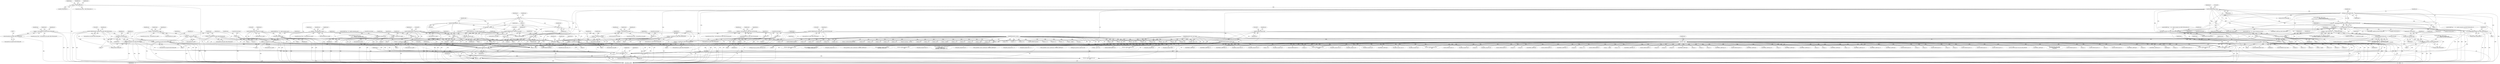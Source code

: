 digraph "0_tcpdump_13d52e9c0e7caf7e6325b0051bc90a49968be67f@pointer" {
"1001115" [label="(Call,tptr += tlen)"];
"1001110" [label="(Call,print_unknown_data(ndo, tptr, \"\n\t    \", tlen))"];
"1000815" [label="(Call,ipaddr_string(ndo, tptr+BGP_VPN_RD_LEN))"];
"1000812" [label="(Call,bgp_vpn_rd_print(ndo, tptr))"];
"1000798" [label="(Call,ND_TCHECK2(tptr[0], sizeof(struct in_addr)+BGP_VPN_RD_LEN))"];
"1001047" [label="(Call,ipaddr_string(ndo, tptr+BGP_VPN_RD_LEN+4))"];
"1001018" [label="(Call,isonsap_string(ndo, tptr+BGP_VPN_RD_LEN,tlen-BGP_VPN_RD_LEN))"];
"1001015" [label="(Call,bgp_vpn_rd_print(ndo, tptr))"];
"1001004" [label="(Call,ND_TCHECK2(tptr[0], tlen))"];
"1000989" [label="(Call,tlen < BGP_VPN_RD_LEN+1)"];
"1001023" [label="(Call,tlen-BGP_VPN_RD_LEN)"];
"1000977" [label="(Call,isonsap_string(ndo, tptr, tlen))"];
"1000967" [label="(Call,ND_TCHECK2(tptr[0], tlen))"];
"1000861" [label="(Call,ip6addr_string(ndo, tptr))"];
"1000850" [label="(Call,ND_TCHECK2(tptr[0], sizeof(struct in6_addr)))"];
"1001076" [label="(Call,ip6addr_string(ndo, tptr+BGP_VPN_RD_LEN+3))"];
"1000909" [label="(Call,ip6addr_string(ndo, tptr+BGP_VPN_RD_LEN))"];
"1000906" [label="(Call,bgp_vpn_rd_print(ndo, tptr))"];
"1000892" [label="(Call,ND_TCHECK2(tptr[0], sizeof(struct in6_addr)+BGP_VPN_RD_LEN))"];
"1000955" [label="(Call,ipaddr_string(ndo, tptr))"];
"1000944" [label="(Call,ND_TCHECK2(tptr[0], sizeof(struct in_addr)))"];
"1000767" [label="(Call,ipaddr_string(ndo, tptr))"];
"1000756" [label="(Call,ND_TCHECK2(tptr[0], sizeof(struct in_addr)))"];
"1000126" [label="(MethodParameterIn,netdissect_options *ndo)"];
"1000826" [label="(Call,tptr += (sizeof(struct in_addr)+BGP_VPN_RD_LEN))"];
"1000704" [label="(Call,tptr++)"];
"1000689" [label="(Call,tptr +=3)"];
"1000692" [label="(Call,ND_TCHECK(tptr[0]))"];
"1001083" [label="(Call,tptr += tlen)"];
"1001057" [label="(Call,tlen == BGP_VPN_RD_LEN + 3 + sizeof(struct in6_addr))"];
"1001028" [label="(Call,tlen == BGP_VPN_RD_LEN + 4 + sizeof(struct in_addr))"];
"1001091" [label="(Call,ND_TCHECK2(tptr[0], tlen))"];
"1000142" [label="(Call,tptr = pptr)"];
"1000128" [label="(MethodParameterIn,const u_char *pptr)"];
"1000962" [label="(Call,tptr += (sizeof(struct in_addr)))"];
"1000774" [label="(Call,tptr += sizeof(struct in_addr))"];
"1000868" [label="(Call,tptr += sizeof(struct in6_addr))"];
"1000981" [label="(Call,tptr += tlen)"];
"1000920" [label="(Call,tptr += (sizeof(struct in6_addr)+BGP_VPN_RD_LEN))"];
"1000718" [label="(Call,tlen > 0)"];
"1000864" [label="(Call,tlen -= sizeof(struct in6_addr))"];
"1000834" [label="(Call,tlen < (int)sizeof(struct in6_addr))"];
"1001086" [label="(Call,tlen = 0)"];
"1000939" [label="(Call,tlen = 0)"];
"1000845" [label="(Call,tlen = 0)"];
"1000793" [label="(Call,tlen = 0)"];
"1000701" [label="(Call,tlen = nhlen)"];
"1000696" [label="(Call,nhlen = tptr[0])"];
"1000751" [label="(Call,tlen = 0)"];
"1000887" [label="(Call,tlen = 0)"];
"1000984" [label="(Call,tlen = 0)"];
"1000820" [label="(Call,tlen -= (sizeof(struct in_addr)+BGP_VPN_RD_LEN))"];
"1000780" [label="(Call,tlen < (int)(sizeof(struct in_addr)+BGP_VPN_RD_LEN))"];
"1000782" [label="(Call,(int)(sizeof(struct in_addr)+BGP_VPN_RD_LEN))"];
"1000914" [label="(Call,tlen -= (sizeof(struct in6_addr)+BGP_VPN_RD_LEN))"];
"1000874" [label="(Call,tlen < (int)(sizeof(struct in6_addr)+BGP_VPN_RD_LEN))"];
"1000876" [label="(Call,(int)(sizeof(struct in6_addr)+BGP_VPN_RD_LEN))"];
"1000958" [label="(Call,tlen -= (sizeof(struct in_addr)))"];
"1000928" [label="(Call,tlen < (int)sizeof(struct in_addr))"];
"1000770" [label="(Call,tlen -= sizeof(struct in_addr))"];
"1000740" [label="(Call,tlen < (int)sizeof(struct in_addr))"];
"1000999" [label="(Call,tlen = 0)"];
"1000145" [label="(Call,tlen=len)"];
"1000129" [label="(MethodParameterIn,u_int len)"];
"1000702" [label="(Identifier,tlen)"];
"1001011" [label="(Identifier,ndo)"];
"1001641" [label="(Call,tptr = pptr + len)"];
"1002706" [label="(Call,len < 2)"];
"1002737" [label="(Call,len < alenlen)"];
"1000989" [label="(Call,tlen < BGP_VPN_RD_LEN+1)"];
"1000385" [label="(Call,ND_TCHECK2(tptr[0], len))"];
"1000876" [label="(Call,(int)(sizeof(struct in6_addr)+BGP_VPN_RD_LEN))"];
"1001057" [label="(Call,tlen == BGP_VPN_RD_LEN + 3 + sizeof(struct in6_addr))"];
"1001005" [label="(Call,tptr[0])"];
"1000762" [label="(Call,ND_PRINT((ndo, \"%s\",ipaddr_string(ndo, tptr))))"];
"1001633" [label="(Call,print_unknown_data(ndo, tptr, \"\n\t    \", tlen))"];
"1001059" [label="(Call,BGP_VPN_RD_LEN + 3 + sizeof(struct in6_addr))"];
"1002449" [label="(Call,EXTRACT_24BITS(tptr+2))"];
"1001083" [label="(Call,tptr += tlen)"];
"1000862" [label="(Identifier,ndo)"];
"1000751" [label="(Call,tlen = 0)"];
"1000906" [label="(Call,bgp_vpn_rd_print(ndo, tptr))"];
"1000486" [label="(Call,ND_TCHECK2(tptr[0], 4))"];
"1000208" [label="(Call,pptr + len)"];
"1001037" [label="(Call,EXTRACT_32BITS(tptr+BGP_VPN_RD_LEN))"];
"1000971" [label="(Identifier,tlen)"];
"1000190" [label="(Call,!len)"];
"1001665" [label="(Call,EXTRACT_16BITS(tptr))"];
"1002242" [label="(Call,EXTRACT_16BITS(tptr+6))"];
"1000456" [label="(Call,as_printf(ndo, astostr, sizeof(astostr), EXTRACT_32BITS(tptr)))"];
"1000911" [label="(Call,tptr+BGP_VPN_RD_LEN)"];
"1002450" [label="(Call,tptr+2)"];
"1002599" [label="(Call,EXTRACT_16BITS(tptr+1))"];
"1002261" [label="(Call,tptr+2)"];
"1002164" [label="(Call,tlen>0)"];
"1000817" [label="(Call,tptr+BGP_VPN_RD_LEN)"];
"1002887" [label="(Call,len -= 12)"];
"1000698" [label="(Call,tptr[0])"];
"1001051" [label="(Call,BGP_VPN_RD_LEN+4)"];
"1001025" [label="(Identifier,BGP_VPN_RD_LEN)"];
"1000704" [label="(Call,tptr++)"];
"1000784" [label="(Call,sizeof(struct in_addr)+BGP_VPN_RD_LEN)"];
"1000690" [label="(Identifier,tptr)"];
"1000693" [label="(Call,tptr[0])"];
"1001113" [label="(Literal,\"\n\t    \")"];
"1000905" [label="(Block,)"];
"1000725" [label="(Identifier,nnh)"];
"1000878" [label="(Call,sizeof(struct in6_addr)+BGP_VPN_RD_LEN)"];
"1000820" [label="(Call,tlen -= (sizeof(struct in_addr)+BGP_VPN_RD_LEN))"];
"1000781" [label="(Identifier,tlen)"];
"1000900" [label="(Call,ND_PRINT((ndo, \"RD: %s, %s\",\n                                       bgp_vpn_rd_print(ndo, tptr),\n                                       ip6addr_string(ndo, tptr+BGP_VPN_RD_LEN))))"];
"1002818" [label="(Call,bgp_attr_print(ndo, atype, tptr, alen))"];
"1000956" [label="(Identifier,ndo)"];
"1002600" [label="(Call,tptr+1)"];
"1002255" [label="(Call,as_printf(ndo, astostr, sizeof(astostr),\n\t\t\t    EXTRACT_32BITS(tptr+2)))"];
"1000888" [label="(Identifier,tlen)"];
"1001016" [label="(Identifier,ndo)"];
"1000914" [label="(Call,tlen -= (sizeof(struct in6_addr)+BGP_VPN_RD_LEN))"];
"1000130" [label="(Block,)"];
"1000493" [label="(Call,EXTRACT_32BITS(tptr))"];
"1002937" [label="(MethodReturn,RET)"];
"1001119" [label="(Identifier,tlen)"];
"1000752" [label="(Identifier,tlen)"];
"1000833" [label="(ControlStructure,if (tlen < (int)sizeof(struct in6_addr)))"];
"1000957" [label="(Identifier,tptr)"];
"1000312" [label="(Call,len != 4)"];
"1000966" [label="(ControlStructure,break;)"];
"1002264" [label="(Call,EXTRACT_16BITS(tptr+6))"];
"1000391" [label="(Call,len == 6)"];
"1001048" [label="(Identifier,ndo)"];
"1000797" [label="(Block,)"];
"1000851" [label="(Call,tptr[0])"];
"1000834" [label="(Call,tlen < (int)sizeof(struct in6_addr))"];
"1001071" [label="(Call,ND_PRINT((ndo, \" = %s\", ip6addr_string(ndo, tptr+BGP_VPN_RD_LEN+3))))"];
"1000799" [label="(Call,tptr[0])"];
"1000863" [label="(Identifier,tptr)"];
"1002908" [label="(Call,print_unknown_data(ndo, pptr, \"\n\t    \", len))"];
"1001089" [label="(ControlStructure,break;)"];
"1002212" [label="(Call,EXTRACT_16BITS(tptr+2))"];
"1000426" [label="(Call,EXTRACT_32BITS(tptr))"];
"1000463" [label="(Call,ipaddr_string(ndo, tptr + 4))"];
"1000717" [label="(ControlStructure,while (tlen > 0))"];
"1000753" [label="(Literal,0)"];
"1002543" [label="(Call,ND_TCHECK2(tptr[0], 8))"];
"1002318" [label="(Call,tptr+2)"];
"1000401" [label="(Call,as_printf(ndo, astostr, sizeof(astostr), EXTRACT_16BITS(tptr)))"];
"1000963" [label="(Identifier,tptr)"];
"1000892" [label="(Call,ND_TCHECK2(tptr[0], sizeof(struct in6_addr)+BGP_VPN_RD_LEN))"];
"1000952" [label="(Identifier,ndo)"];
"1000850" [label="(Call,ND_TCHECK2(tptr[0], sizeof(struct in6_addr)))"];
"1000840" [label="(Block,)"];
"1000990" [label="(Identifier,tlen)"];
"1000145" [label="(Call,tlen=len)"];
"1000875" [label="(Identifier,tlen)"];
"1000758" [label="(Identifier,tptr)"];
"1001084" [label="(Identifier,tptr)"];
"1001114" [label="(Identifier,tlen)"];
"1002265" [label="(Call,tptr+6)"];
"1001092" [label="(Call,tptr[0])"];
"1000331" [label="(Call,ipaddr_string(ndo, tptr))"];
"1002221" [label="(Call,ipaddr_string(ndo, tptr+4))"];
"1000811" [label="(Block,)"];
"1000782" [label="(Call,(int)(sizeof(struct in_addr)+BGP_VPN_RD_LEN))"];
"1000740" [label="(Call,tlen < (int)sizeof(struct in_addr))"];
"1000557" [label="(Call,ND_TCHECK2(tptr[0], 4))"];
"1002376" [label="(Call,tptr+4)"];
"1000788" [label="(Block,)"];
"1000939" [label="(Call,tlen = 0)"];
"1000800" [label="(Identifier,tptr)"];
"1000768" [label="(Identifier,ndo)"];
"1000928" [label="(Call,tlen < (int)sizeof(struct in_addr))"];
"1001047" [label="(Call,ipaddr_string(ndo, tptr+BGP_VPN_RD_LEN+4))"];
"1000362" [label="(Call,len != 0)"];
"1000598" [label="(Call,ipaddr_string(ndo, tptr))"];
"1000977" [label="(Call,isonsap_string(ndo, tptr, tlen))"];
"1000994" [label="(Block,)"];
"1000941" [label="(Literal,0)"];
"1002892" [label="(Call,ND_TCHECK2(*pptr,len))"];
"1000770" [label="(Call,tlen -= sizeof(struct in_addr))"];
"1002139" [label="(Call,pptr + len)"];
"1001020" [label="(Call,tptr+BGP_VPN_RD_LEN)"];
"1002653" [label="(Call,print_unknown_data(ndo, tptr,\"\n\t      \", length))"];
"1000909" [label="(Call,ip6addr_string(ndo, tptr+BGP_VPN_RD_LEN))"];
"1000828" [label="(Call,sizeof(struct in_addr)+BGP_VPN_RD_LEN)"];
"1000147" [label="(Identifier,len)"];
"1000926" [label="(ControlStructure,break;)"];
"1002223" [label="(Call,tptr+4)"];
"1002666" [label="(Call,ND_TCHECK2(tptr[0], 4))"];
"1001087" [label="(Identifier,tlen)"];
"1000720" [label="(Literal,0)"];
"1000587" [label="(Call,ND_TCHECK2(tptr[0], 4))"];
"1000321" [label="(Call,ND_TCHECK2(tptr[0], 4))"];
"1002107" [label="(Call,ND_TCHECK2(*(tptr-3),tlen))"];
"1000908" [label="(Identifier,tptr)"];
"1000583" [label="(Call,tlen>0)"];
"1002691" [label="(Call,len -=4)"];
"1000757" [label="(Call,tptr[0])"];
"1001077" [label="(Identifier,ndo)"];
"1001658" [label="(Call,ND_TCHECK2(tptr[0], BGP_MP_NLRI_MINSIZE))"];
"1000915" [label="(Identifier,tlen)"];
"1002927" [label="(Call,print_unknown_data(ndo, pptr, \"\n\t    \", len))"];
"1000738" [label="(Block,)"];
"1000794" [label="(Identifier,tlen)"];
"1001015" [label="(Call,bgp_vpn_rd_print(ndo, tptr))"];
"1002672" [label="(Call,len < 4)"];
"1001030" [label="(Call,BGP_VPN_RD_LEN + 4 + sizeof(struct in_addr))"];
"1001014" [label="(Block,)"];
"1000622" [label="(Call,EXTRACT_16BITS(tptr))"];
"1000539" [label="(Call,tlen -=4)"];
"1000421" [label="(Call,as_printf(ndo, astostr, sizeof(astostr),\n\t\t\tEXTRACT_32BITS(tptr)))"];
"1000170" [label="(Call,tok2str(bgp_origin_values,\n\t\t\t\t\t\t\"Unknown Origin Typecode\",\n\t\t\t\t\t\ttptr[0]))"];
"1001111" [label="(Identifier,ndo)"];
"1002316" [label="(Call,ipaddr_string(ndo, tptr+2))"];
"1000776" [label="(Call,sizeof(struct in_addr))"];
"1000696" [label="(Call,nhlen = tptr[0])"];
"1002465" [label="(Call,ND_TCHECK2(tptr[0], 8))"];
"1001045" [label="(Block,)"];
"1000180" [label="(Call,len % 2)"];
"1000815" [label="(Call,ipaddr_string(ndo, tptr+BGP_VPN_RD_LEN))"];
"1000705" [label="(Identifier,tptr)"];
"1000143" [label="(Identifier,tptr)"];
"1002239" [label="(Call,tptr+2)"];
"1001042" [label="(Call,ND_PRINT((ndo, \" = %s\", ipaddr_string(ndo, tptr+BGP_VPN_RD_LEN+4))))"];
"1002507" [label="(Call,ND_TCHECK2(tptr[0], 4))"];
"1002237" [label="(Call,ipaddr_string(ndo, tptr+2))"];
"1000968" [label="(Call,tptr[0])"];
"1000846" [label="(Identifier,tlen)"];
"1002428" [label="(Call,tlen = len)"];
"1000986" [label="(Literal,0)"];
"1000882" [label="(Block,)"];
"1000921" [label="(Identifier,tptr)"];
"1002109" [label="(Call,tptr-3)"];
"1000615" [label="(Call,ND_TCHECK2(tptr[0], 3))"];
"1000940" [label="(Identifier,tlen)"];
"1000945" [label="(Call,tptr[0])"];
"1000406" [label="(Call,EXTRACT_16BITS(tptr))"];
"1001066" [label="(Call,EXTRACT_24BITS(tptr+BGP_VPN_RD_LEN))"];
"1000832" [label="(ControlStructure,break;)"];
"1002349" [label="(Call,tptr+6)"];
"1002386" [label="(Call,EXTRACT_16BITS(tptr+2))"];
"1000845" [label="(Call,tlen = 0)"];
"1000955" [label="(Call,ipaddr_string(ndo, tptr))"];
"1000907" [label="(Identifier,ndo)"];
"1000978" [label="(Identifier,ndo)"];
"1000798" [label="(Call,ND_TCHECK2(tptr[0], sizeof(struct in_addr)+BGP_VPN_RD_LEN))"];
"1000756" [label="(Call,ND_TCHECK2(tptr[0], sizeof(struct in_addr)))"];
"1000916" [label="(Call,sizeof(struct in6_addr)+BGP_VPN_RD_LEN)"];
"1000802" [label="(Call,sizeof(struct in_addr)+BGP_VPN_RD_LEN)"];
"1000979" [label="(Identifier,tptr)"];
"1001024" [label="(Identifier,tlen)"];
"1000144" [label="(Identifier,pptr)"];
"1000795" [label="(Literal,0)"];
"1000821" [label="(Identifier,tlen)"];
"1000808" [label="(Identifier,ndo)"];
"1000929" [label="(Identifier,tlen)"];
"1002275" [label="(Call,tptr+2)"];
"1000869" [label="(Identifier,tptr)"];
"1000749" [label="(Identifier,ndo)"];
"1002517" [label="(Call,ipaddr_string(ndo, tptr))"];
"1001185" [label="(Call,tptr < pptr + len)"];
"1001008" [label="(Identifier,tlen)"];
"1001615" [label="(Call,ND_TCHECK2(*tptr,tlen))"];
"1000843" [label="(Identifier,ndo)"];
"1000775" [label="(Identifier,tptr)"];
"1000870" [label="(Call,sizeof(struct in6_addr))"];
"1001074" [label="(Block,)"];
"1001698" [label="(Call,len == BGP_MP_NLRI_MINSIZE)"];
"1000984" [label="(Call,tlen = 0)"];
"1002554" [label="(Call,ipaddr_string(ndo, tptr))"];
"1000889" [label="(Literal,0)"];
"1000774" [label="(Call,tptr += sizeof(struct in_addr))"];
"1001049" [label="(Call,tptr+BGP_VPN_RD_LEN+4)"];
"1000471" [label="(Call,len % 4)"];
"1000694" [label="(Identifier,tptr)"];
"1000981" [label="(Call,tptr += tlen)"];
"1002169" [label="(Call,ND_TCHECK2(tptr[0], 2))"];
"1002127" [label="(Call,print_unknown_data(ndo, tptr-3, \"\n\t    \", tlen))"];
"1002866" [label="(Call,EXTRACT_32BITS(tptr))"];
"1002274" [label="(Call,EXTRACT_32BITS(tptr+2))"];
"1000868" [label="(Call,tptr += sizeof(struct in6_addr))"];
"1000567" [label="(Call,ipaddr_string(ndo, tptr))"];
"1002375" [label="(Call,EXTRACT_16BITS(tptr+4))"];
"1001088" [label="(Literal,0)"];
"1000893" [label="(Call,tptr[0])"];
"1000872" [label="(ControlStructure,break;)"];
"1000697" [label="(Identifier,nhlen)"];
"1000934" [label="(Block,)"];
"1002405" [label="(Call,tptr +=8)"];
"1000481" [label="(Call,tlen>0)"];
"1000793" [label="(Call,tlen = 0)"];
"1002413" [label="(Call,ND_TCHECK2(tptr[0], 5))"];
"1000948" [label="(Call,sizeof(struct in_addr))"];
"1002476" [label="(Call,ipaddr_string(ndo, tptr))"];
"1000126" [label="(MethodParameterIn,netdissect_options *ndo)"];
"1000780" [label="(Call,tlen < (int)(sizeof(struct in_addr)+BGP_VPN_RD_LEN))"];
"1002387" [label="(Call,tptr+2)"];
"1001115" [label="(Call,tptr += tlen)"];
"1000769" [label="(Identifier,tptr)"];
"1000866" [label="(Call,sizeof(struct in6_addr))"];
"1002879" [label="(Call,len > 12)"];
"1002661" [label="(Call,tlen -= length)"];
"1000718" [label="(Call,tlen > 0)"];
"1000849" [label="(Block,)"];
"1002686" [label="(Call,EXTRACT_32BITS(tptr))"];
"1001091" [label="(Call,ND_TCHECK2(tptr[0], tlen))"];
"1002497" [label="(Call,ipaddr_string(ndo, tptr))"];
"1002588" [label="(Call,ND_TCHECK2(tptr[0], 3))"];
"1000742" [label="(Call,(int)sizeof(struct in_addr))"];
"1000987" [label="(ControlStructure,break;)"];
"1000338" [label="(Call,len != 4)"];
"1001116" [label="(Identifier,tptr)"];
"1002500" [label="(Call,ipaddr_string(ndo, tptr+4))"];
"1002723" [label="(Call,len -= 2)"];
"1000902" [label="(Identifier,ndo)"];
"1000764" [label="(Identifier,ndo)"];
"1000962" [label="(Call,tptr += (sizeof(struct in_addr)))"];
"1000767" [label="(Call,ipaddr_string(ndo, tptr))"];
"1000814" [label="(Identifier,tptr)"];
"1001068" [label="(Identifier,tptr)"];
"1001711" [label="(Call,pptr + len)"];
"1000967" [label="(Call,ND_TCHECK2(tptr[0], tlen))"];
"1000779" [label="(ControlStructure,if (tlen < (int)(sizeof(struct in_addr)+BGP_VPN_RD_LEN)))"];
"1000436" [label="(Call,len != 8)"];
"1000701" [label="(Call,tlen = nhlen)"];
"1000149" [label="(Identifier,atype)"];
"1001132" [label="(Call,ND_TCHECK(tptr[0]))"];
"1000719" [label="(Identifier,tlen)"];
"1000772" [label="(Call,sizeof(struct in_addr))"];
"1000854" [label="(Call,sizeof(struct in6_addr))"];
"1002218" [label="(Call,tptr+4)"];
"1000826" [label="(Call,tptr += (sizeof(struct in_addr)+BGP_VPN_RD_LEN))"];
"1002523" [label="(Call,ND_TCHECK2(tptr[0], 8))"];
"1000258" [label="(Call,as_printf(ndo, astostr, sizeof(astostr),\n\t\t\t\tas_size == 2 ?\n\t\t\t\tEXTRACT_16BITS(&tptr[2 + i]) :\n\t\t\t\tEXTRACT_32BITS(&tptr[2 + i])))"];
"1002367" [label="(Call,tptr+2)"];
"1000946" [label="(Identifier,tptr)"];
"1001129" [label="(Call,tptr += tlen)"];
"1002915" [label="(Call,ndo->ndo_vflag > 1 && len)"];
"1001023" [label="(Call,tlen-BGP_VPN_RD_LEN)"];
"1000146" [label="(Identifier,tlen)"];
"1000887" [label="(Call,tlen = 0)"];
"1000755" [label="(Block,)"];
"1002304" [label="(Call,tptr+2)"];
"1000885" [label="(Identifier,ndo)"];
"1001039" [label="(Identifier,tptr)"];
"1000142" [label="(Call,tptr = pptr)"];
"1002176" [label="(Call,EXTRACT_16BITS(tptr))"];
"1000836" [label="(Call,(int)sizeof(struct in6_addr))"];
"1000982" [label="(Identifier,tptr)"];
"1001019" [label="(Identifier,ndo)"];
"1000858" [label="(Identifier,ndo)"];
"1000964" [label="(Call,sizeof(struct in_addr))"];
"1000922" [label="(Call,sizeof(struct in6_addr)+BGP_VPN_RD_LEN)"];
"1000746" [label="(Block,)"];
"1002402" [label="(Call,tlen -=8)"];
"1002486" [label="(Call,ND_TCHECK2(tptr[0], 8))"];
"1002479" [label="(Call,ipaddr_string(ndo, tptr+4))"];
"1000128" [label="(MethodParameterIn,const u_char *pptr)"];
"1000953" [label="(Block,)"];
"1000958" [label="(Call,tlen -= (sizeof(struct in_addr)))"];
"1002154" [label="(Call,len % 8)"];
"1000692" [label="(Call,ND_TCHECK(tptr[0]))"];
"1000548" [label="(Call,len != 4)"];
"1000778" [label="(ControlStructure,break;)"];
"1000533" [label="(Call,tlen>4)"];
"1002260" [label="(Call,EXTRACT_32BITS(tptr+2))"];
"1001003" [label="(Block,)"];
"1001112" [label="(Identifier,tptr)"];
"1000812" [label="(Call,bgp_vpn_rd_print(ndo, tptr))"];
"1001709" [label="(Call,tptr < pptr + len)"];
"1000691" [label="(Literal,3)"];
"1001006" [label="(Identifier,tptr)"];
"1000827" [label="(Identifier,tptr)"];
"1000859" [label="(Block,)"];
"1000663" [label="(Call,ND_TCHECK2(tptr[0], tlen))"];
"1002534" [label="(Call,ipaddr_string(ndo, tptr))"];
"1000760" [label="(Call,sizeof(struct in_addr))"];
"1000813" [label="(Identifier,ndo)"];
"1001028" [label="(Call,tlen == BGP_VPN_RD_LEN + 4 + sizeof(struct in_addr))"];
"1002580" [label="(Call,tlen = len)"];
"1000689" [label="(Call,tptr +=3)"];
"1000896" [label="(Call,sizeof(struct in6_addr)+BGP_VPN_RD_LEN)"];
"1000847" [label="(Literal,0)"];
"1000765" [label="(Block,)"];
"1000682" [label="(Call,print_unknown_data(ndo, tptr, \"\n\t    \", tlen))"];
"1002749" [label="(Call,len -= alenlen)"];
"1000894" [label="(Identifier,tptr)"];
"1002326" [label="(Call,tptr+6)"];
"1000943" [label="(Block,)"];
"1000707" [label="(Identifier,tlen)"];
"1002603" [label="(Call,tptr += 3)"];
"1000991" [label="(Call,BGP_VPN_RD_LEN+1)"];
"1000910" [label="(Identifier,ndo)"];
"1001098" [label="(Identifier,ndo)"];
"1000937" [label="(Identifier,ndo)"];
"1000920" [label="(Call,tptr += (sizeof(struct in6_addr)+BGP_VPN_RD_LEN))"];
"1002137" [label="(Call,tptr = pptr + len)"];
"1002681" [label="(Call,as_printf(ndo, astostr, sizeof(astostr), EXTRACT_32BITS(tptr)))"];
"1000150" [label="(Block,)"];
"1001080" [label="(Call,BGP_VPN_RD_LEN+3)"];
"1001125" [label="(Identifier,ndo)"];
"1000129" [label="(MethodParameterIn,u_int len)"];
"1000573" [label="(Call,len % 4)"];
"1000445" [label="(Call,ND_TCHECK2(tptr[0], 8))"];
"1002658" [label="(Call,tptr += length)"];
"1000891" [label="(Block,)"];
"1000930" [label="(Call,(int)sizeof(struct in_addr))"];
"1000874" [label="(Call,tlen < (int)(sizeof(struct in6_addr)+BGP_VPN_RD_LEN))"];
"1000999" [label="(Call,tlen = 0)"];
"1000542" [label="(Call,tptr +=4)"];
"1001000" [label="(Identifier,tlen)"];
"1002852" [label="(Call,len > 0)"];
"1000980" [label="(Identifier,tlen)"];
"1000461" [label="(Call,EXTRACT_32BITS(tptr))"];
"1002454" [label="(Call,tptr +=5)"];
"1000983" [label="(Identifier,tlen)"];
"1001110" [label="(Call,print_unknown_data(ndo, tptr, \"\n\t    \", tlen))"];
"1000791" [label="(Identifier,ndo)"];
"1000852" [label="(Identifier,tptr)"];
"1002828" [label="(Call,len -= alen)"];
"1000927" [label="(ControlStructure,if (tlen < (int)sizeof(struct in_addr)))"];
"1000944" [label="(Call,ND_TCHECK2(tptr[0], sizeof(struct in_addr)))"];
"1000816" [label="(Identifier,ndo)"];
"1000376" [label="(Call,len != 8)"];
"1001001" [label="(Literal,0)"];
"1001027" [label="(Call,tlen == BGP_VPN_RD_LEN + 4 + sizeof(struct in_addr)\n                                    && EXTRACT_32BITS(tptr+BGP_VPN_RD_LEN) ==  0x47000601)"];
"1000959" [label="(Identifier,tlen)"];
"1000861" [label="(Call,ip6addr_string(ndo, tptr))"];
"1000822" [label="(Call,sizeof(struct in_addr)+BGP_VPN_RD_LEN)"];
"1001078" [label="(Call,tptr+BGP_VPN_RD_LEN+3)"];
"1000771" [label="(Identifier,tlen)"];
"1001117" [label="(Identifier,tlen)"];
"1000373" [label="(Call,len != 6)"];
"1000972" [label="(Call,ND_PRINT((ndo, \"%s\", isonsap_string(ndo, tptr, tlen))))"];
"1000153" [label="(Call,len != 1)"];
"1001067" [label="(Call,tptr+BGP_VPN_RD_LEN)"];
"1002570" [label="(Call,print_unknown_data(ndo, tptr, \"\n\t      \", tlen))"];
"1000428" [label="(Call,ipaddr_string(ndo, tptr + 4))"];
"1002302" [label="(Call,ipaddr_string(ndo, tptr+2))"];
"1002217" [label="(Call,EXTRACT_32BITS(tptr+4))"];
"1000865" [label="(Identifier,tlen)"];
"1001643" [label="(Call,pptr + len)"];
"1000347" [label="(Call,ND_TCHECK2(tptr[0], 4))"];
"1001038" [label="(Call,tptr+BGP_VPN_RD_LEN)"];
"1001056" [label="(Call,tlen == BGP_VPN_RD_LEN + 3 + sizeof(struct in6_addr)\n                                         && EXTRACT_24BITS(tptr+BGP_VPN_RD_LEN) ==  0x350000)"];
"1000703" [label="(Identifier,nhlen)"];
"1000741" [label="(Identifier,tlen)"];
"1000960" [label="(Call,sizeof(struct in_addr))"];
"1001009" [label="(Call,ND_PRINT((ndo, \"RD: %s, %s\",\n                                        bgp_vpn_rd_print(ndo, tptr),\n                                        isonsap_string(ndo, tptr+BGP_VPN_RD_LEN,tlen-BGP_VPN_RD_LEN))))"];
"1000408" [label="(Call,ipaddr_string(ndo, tptr + 2))"];
"1001017" [label="(Identifier,tptr)"];
"1001187" [label="(Call,pptr + len)"];
"1002343" [label="(Call,tptr+6)"];
"1001029" [label="(Identifier,tlen)"];
"1000739" [label="(ControlStructure,if (tlen < (int)sizeof(struct in_addr)))"];
"1001086" [label="(Call,tlen = 0)"];
"1000985" [label="(Identifier,tlen)"];
"1002372" [label="(Call,tptr+3)"];
"1000806" [label="(Call,ND_PRINT((ndo, \"RD: %s, %s\",\n                                       bgp_vpn_rd_print(ndo, tptr),\n                                       ipaddr_string(ndo, tptr+BGP_VPN_RD_LEN))))"];
"1001104" [label="(ControlStructure,if (ndo->ndo_vflag <= 1))"];
"1001095" [label="(Identifier,tlen)"];
"1002243" [label="(Call,tptr+6)"];
"1000873" [label="(ControlStructure,if (tlen < (int)(sizeof(struct in6_addr)+BGP_VPN_RD_LEN)))"];
"1002835" [label="(Call,len == 0)"];
"1000206" [label="(Call,tptr < pptr + len)"];
"1001058" [label="(Identifier,tlen)"];
"1000950" [label="(Call,ND_PRINT((ndo, \"%s\", ipaddr_string(ndo, tptr))))"];
"1002923" [label="(Call,ND_TCHECK2(*pptr,len))"];
"1001004" [label="(Call,ND_TCHECK2(tptr[0], tlen))"];
"1001085" [label="(Identifier,tlen)"];
"1000975" [label="(Block,)"];
"1002838" [label="(Call,len % 12)"];
"1000988" [label="(ControlStructure,if (tlen < BGP_VPN_RD_LEN+1))"];
"1000357" [label="(Call,EXTRACT_32BITS(tptr))"];
"1000200" [label="(Call,bgp_attr_get_as_size(ndo, atype, pptr, len))"];
"1002333" [label="(Call,tptr+7)"];
"1002396" [label="(Call,print_unknown_data(ndo, tptr, \"\n\t      \", 8))"];
"1002421" [label="(Call,tptr+1)"];
"1001076" [label="(Call,ip6addr_string(ndo, tptr+BGP_VPN_RD_LEN+3))"];
"1000974" [label="(Identifier,ndo)"];
"1000856" [label="(Call,ND_PRINT((ndo, \"%s\", ip6addr_string(ndo, tptr))))"];
"1001018" [label="(Call,isonsap_string(ndo, tptr+BGP_VPN_RD_LEN,tlen-BGP_VPN_RD_LEN))"];
"1000997" [label="(Identifier,ndo)"];
"1000864" [label="(Call,tlen -= sizeof(struct in6_addr))"];
"1000835" [label="(Identifier,tlen)"];
"1002213" [label="(Call,tptr+2)"];
"1001115" -> "1000738"  [label="AST: "];
"1001115" -> "1001117"  [label="CFG: "];
"1001116" -> "1001115"  [label="AST: "];
"1001117" -> "1001115"  [label="AST: "];
"1001119" -> "1001115"  [label="CFG: "];
"1001115" -> "1002937"  [label="DDG: "];
"1001110" -> "1001115"  [label="DDG: "];
"1001110" -> "1001115"  [label="DDG: "];
"1001091" -> "1001115"  [label="DDG: "];
"1001091" -> "1001115"  [label="DDG: "];
"1000826" -> "1001115"  [label="DDG: "];
"1000704" -> "1001115"  [label="DDG: "];
"1001083" -> "1001115"  [label="DDG: "];
"1000142" -> "1001115"  [label="DDG: "];
"1000962" -> "1001115"  [label="DDG: "];
"1000774" -> "1001115"  [label="DDG: "];
"1000981" -> "1001115"  [label="DDG: "];
"1000920" -> "1001115"  [label="DDG: "];
"1000868" -> "1001115"  [label="DDG: "];
"1001110" -> "1001104"  [label="AST: "];
"1001110" -> "1001114"  [label="CFG: "];
"1001111" -> "1001110"  [label="AST: "];
"1001112" -> "1001110"  [label="AST: "];
"1001113" -> "1001110"  [label="AST: "];
"1001114" -> "1001110"  [label="AST: "];
"1001116" -> "1001110"  [label="CFG: "];
"1001110" -> "1002937"  [label="DDG: "];
"1001110" -> "1002937"  [label="DDG: "];
"1000815" -> "1001110"  [label="DDG: "];
"1001047" -> "1001110"  [label="DDG: "];
"1001018" -> "1001110"  [label="DDG: "];
"1000977" -> "1001110"  [label="DDG: "];
"1000861" -> "1001110"  [label="DDG: "];
"1001076" -> "1001110"  [label="DDG: "];
"1000909" -> "1001110"  [label="DDG: "];
"1000955" -> "1001110"  [label="DDG: "];
"1000767" -> "1001110"  [label="DDG: "];
"1000126" -> "1001110"  [label="DDG: "];
"1000826" -> "1001110"  [label="DDG: "];
"1000704" -> "1001110"  [label="DDG: "];
"1001083" -> "1001110"  [label="DDG: "];
"1001091" -> "1001110"  [label="DDG: "];
"1001091" -> "1001110"  [label="DDG: "];
"1000142" -> "1001110"  [label="DDG: "];
"1000962" -> "1001110"  [label="DDG: "];
"1000774" -> "1001110"  [label="DDG: "];
"1000868" -> "1001110"  [label="DDG: "];
"1000981" -> "1001110"  [label="DDG: "];
"1000920" -> "1001110"  [label="DDG: "];
"1001110" -> "1002927"  [label="DDG: "];
"1000815" -> "1000811"  [label="AST: "];
"1000815" -> "1000817"  [label="CFG: "];
"1000816" -> "1000815"  [label="AST: "];
"1000817" -> "1000815"  [label="AST: "];
"1000806" -> "1000815"  [label="CFG: "];
"1000815" -> "1002937"  [label="DDG: "];
"1000815" -> "1002937"  [label="DDG: "];
"1000815" -> "1002937"  [label="DDG: "];
"1000812" -> "1000815"  [label="DDG: "];
"1000812" -> "1000815"  [label="DDG: "];
"1000798" -> "1000815"  [label="DDG: "];
"1000815" -> "1001633"  [label="DDG: "];
"1000815" -> "1002927"  [label="DDG: "];
"1000812" -> "1000811"  [label="AST: "];
"1000812" -> "1000814"  [label="CFG: "];
"1000813" -> "1000812"  [label="AST: "];
"1000814" -> "1000812"  [label="AST: "];
"1000816" -> "1000812"  [label="CFG: "];
"1000812" -> "1002937"  [label="DDG: "];
"1000798" -> "1000812"  [label="DDG: "];
"1000812" -> "1000817"  [label="DDG: "];
"1000812" -> "1000826"  [label="DDG: "];
"1000798" -> "1000797"  [label="AST: "];
"1000798" -> "1000802"  [label="CFG: "];
"1000799" -> "1000798"  [label="AST: "];
"1000802" -> "1000798"  [label="AST: "];
"1000808" -> "1000798"  [label="CFG: "];
"1000798" -> "1002937"  [label="DDG: "];
"1000798" -> "1002937"  [label="DDG: "];
"1000798" -> "1000817"  [label="DDG: "];
"1000798" -> "1000826"  [label="DDG: "];
"1000798" -> "1001091"  [label="DDG: "];
"1000798" -> "1001129"  [label="DDG: "];
"1000798" -> "1001132"  [label="DDG: "];
"1001047" -> "1001045"  [label="AST: "];
"1001047" -> "1001049"  [label="CFG: "];
"1001048" -> "1001047"  [label="AST: "];
"1001049" -> "1001047"  [label="AST: "];
"1001042" -> "1001047"  [label="CFG: "];
"1001047" -> "1002937"  [label="DDG: "];
"1001047" -> "1002937"  [label="DDG: "];
"1001047" -> "1002937"  [label="DDG: "];
"1001018" -> "1001047"  [label="DDG: "];
"1001004" -> "1001047"  [label="DDG: "];
"1001015" -> "1001047"  [label="DDG: "];
"1001023" -> "1001047"  [label="DDG: "];
"1001047" -> "1001633"  [label="DDG: "];
"1001047" -> "1002927"  [label="DDG: "];
"1001018" -> "1001014"  [label="AST: "];
"1001018" -> "1001023"  [label="CFG: "];
"1001019" -> "1001018"  [label="AST: "];
"1001020" -> "1001018"  [label="AST: "];
"1001023" -> "1001018"  [label="AST: "];
"1001009" -> "1001018"  [label="CFG: "];
"1001018" -> "1002937"  [label="DDG: "];
"1001018" -> "1002937"  [label="DDG: "];
"1001018" -> "1002937"  [label="DDG: "];
"1001018" -> "1002937"  [label="DDG: "];
"1001015" -> "1001018"  [label="DDG: "];
"1001015" -> "1001018"  [label="DDG: "];
"1001004" -> "1001018"  [label="DDG: "];
"1001023" -> "1001018"  [label="DDG: "];
"1001023" -> "1001018"  [label="DDG: "];
"1001018" -> "1001076"  [label="DDG: "];
"1001018" -> "1001633"  [label="DDG: "];
"1001018" -> "1002927"  [label="DDG: "];
"1001015" -> "1001014"  [label="AST: "];
"1001015" -> "1001017"  [label="CFG: "];
"1001016" -> "1001015"  [label="AST: "];
"1001017" -> "1001015"  [label="AST: "];
"1001019" -> "1001015"  [label="CFG: "];
"1001015" -> "1002937"  [label="DDG: "];
"1001004" -> "1001015"  [label="DDG: "];
"1001015" -> "1001020"  [label="DDG: "];
"1001015" -> "1001037"  [label="DDG: "];
"1001015" -> "1001038"  [label="DDG: "];
"1001015" -> "1001049"  [label="DDG: "];
"1001015" -> "1001066"  [label="DDG: "];
"1001015" -> "1001067"  [label="DDG: "];
"1001015" -> "1001076"  [label="DDG: "];
"1001015" -> "1001078"  [label="DDG: "];
"1001015" -> "1001083"  [label="DDG: "];
"1001004" -> "1001003"  [label="AST: "];
"1001004" -> "1001008"  [label="CFG: "];
"1001005" -> "1001004"  [label="AST: "];
"1001008" -> "1001004"  [label="AST: "];
"1001011" -> "1001004"  [label="CFG: "];
"1001004" -> "1002937"  [label="DDG: "];
"1001004" -> "1002937"  [label="DDG: "];
"1000989" -> "1001004"  [label="DDG: "];
"1001004" -> "1001020"  [label="DDG: "];
"1001004" -> "1001023"  [label="DDG: "];
"1001004" -> "1001037"  [label="DDG: "];
"1001004" -> "1001038"  [label="DDG: "];
"1001004" -> "1001049"  [label="DDG: "];
"1001004" -> "1001066"  [label="DDG: "];
"1001004" -> "1001067"  [label="DDG: "];
"1001004" -> "1001076"  [label="DDG: "];
"1001004" -> "1001078"  [label="DDG: "];
"1001004" -> "1001083"  [label="DDG: "];
"1001004" -> "1001091"  [label="DDG: "];
"1001004" -> "1001129"  [label="DDG: "];
"1001004" -> "1001132"  [label="DDG: "];
"1000989" -> "1000988"  [label="AST: "];
"1000989" -> "1000991"  [label="CFG: "];
"1000990" -> "1000989"  [label="AST: "];
"1000991" -> "1000989"  [label="AST: "];
"1000997" -> "1000989"  [label="CFG: "];
"1001006" -> "1000989"  [label="CFG: "];
"1000989" -> "1002937"  [label="DDG: "];
"1000989" -> "1002937"  [label="DDG: "];
"1001023" -> "1001025"  [label="CFG: "];
"1001024" -> "1001023"  [label="AST: "];
"1001025" -> "1001023"  [label="AST: "];
"1001023" -> "1001028"  [label="DDG: "];
"1001023" -> "1001028"  [label="DDG: "];
"1001023" -> "1001030"  [label="DDG: "];
"1001023" -> "1001037"  [label="DDG: "];
"1001023" -> "1001038"  [label="DDG: "];
"1001023" -> "1001049"  [label="DDG: "];
"1001023" -> "1001051"  [label="DDG: "];
"1001023" -> "1001057"  [label="DDG: "];
"1001023" -> "1001059"  [label="DDG: "];
"1001023" -> "1001066"  [label="DDG: "];
"1001023" -> "1001067"  [label="DDG: "];
"1001023" -> "1001076"  [label="DDG: "];
"1001023" -> "1001078"  [label="DDG: "];
"1001023" -> "1001080"  [label="DDG: "];
"1000977" -> "1000975"  [label="AST: "];
"1000977" -> "1000980"  [label="CFG: "];
"1000978" -> "1000977"  [label="AST: "];
"1000979" -> "1000977"  [label="AST: "];
"1000980" -> "1000977"  [label="AST: "];
"1000972" -> "1000977"  [label="CFG: "];
"1000977" -> "1002937"  [label="DDG: "];
"1000977" -> "1002937"  [label="DDG: "];
"1000967" -> "1000977"  [label="DDG: "];
"1000967" -> "1000977"  [label="DDG: "];
"1000977" -> "1000981"  [label="DDG: "];
"1000977" -> "1000981"  [label="DDG: "];
"1000977" -> "1001633"  [label="DDG: "];
"1000977" -> "1002927"  [label="DDG: "];
"1000967" -> "1000738"  [label="AST: "];
"1000967" -> "1000971"  [label="CFG: "];
"1000968" -> "1000967"  [label="AST: "];
"1000971" -> "1000967"  [label="AST: "];
"1000974" -> "1000967"  [label="CFG: "];
"1000967" -> "1002937"  [label="DDG: "];
"1000967" -> "1002937"  [label="DDG: "];
"1000967" -> "1000981"  [label="DDG: "];
"1000967" -> "1001091"  [label="DDG: "];
"1000967" -> "1001129"  [label="DDG: "];
"1000967" -> "1001132"  [label="DDG: "];
"1000861" -> "1000859"  [label="AST: "];
"1000861" -> "1000863"  [label="CFG: "];
"1000862" -> "1000861"  [label="AST: "];
"1000863" -> "1000861"  [label="AST: "];
"1000856" -> "1000861"  [label="CFG: "];
"1000861" -> "1002937"  [label="DDG: "];
"1000861" -> "1002937"  [label="DDG: "];
"1000850" -> "1000861"  [label="DDG: "];
"1000861" -> "1000868"  [label="DDG: "];
"1000861" -> "1001633"  [label="DDG: "];
"1000861" -> "1002927"  [label="DDG: "];
"1000850" -> "1000849"  [label="AST: "];
"1000850" -> "1000854"  [label="CFG: "];
"1000851" -> "1000850"  [label="AST: "];
"1000854" -> "1000850"  [label="AST: "];
"1000858" -> "1000850"  [label="CFG: "];
"1000850" -> "1002937"  [label="DDG: "];
"1000850" -> "1002937"  [label="DDG: "];
"1000850" -> "1000868"  [label="DDG: "];
"1000850" -> "1001091"  [label="DDG: "];
"1000850" -> "1001129"  [label="DDG: "];
"1000850" -> "1001132"  [label="DDG: "];
"1001076" -> "1001074"  [label="AST: "];
"1001076" -> "1001078"  [label="CFG: "];
"1001077" -> "1001076"  [label="AST: "];
"1001078" -> "1001076"  [label="AST: "];
"1001071" -> "1001076"  [label="CFG: "];
"1001076" -> "1002937"  [label="DDG: "];
"1001076" -> "1002937"  [label="DDG: "];
"1001076" -> "1002937"  [label="DDG: "];
"1001076" -> "1001633"  [label="DDG: "];
"1001076" -> "1002927"  [label="DDG: "];
"1000909" -> "1000905"  [label="AST: "];
"1000909" -> "1000911"  [label="CFG: "];
"1000910" -> "1000909"  [label="AST: "];
"1000911" -> "1000909"  [label="AST: "];
"1000900" -> "1000909"  [label="CFG: "];
"1000909" -> "1002937"  [label="DDG: "];
"1000909" -> "1002937"  [label="DDG: "];
"1000909" -> "1002937"  [label="DDG: "];
"1000906" -> "1000909"  [label="DDG: "];
"1000906" -> "1000909"  [label="DDG: "];
"1000892" -> "1000909"  [label="DDG: "];
"1000909" -> "1001633"  [label="DDG: "];
"1000909" -> "1002927"  [label="DDG: "];
"1000906" -> "1000905"  [label="AST: "];
"1000906" -> "1000908"  [label="CFG: "];
"1000907" -> "1000906"  [label="AST: "];
"1000908" -> "1000906"  [label="AST: "];
"1000910" -> "1000906"  [label="CFG: "];
"1000906" -> "1002937"  [label="DDG: "];
"1000892" -> "1000906"  [label="DDG: "];
"1000906" -> "1000911"  [label="DDG: "];
"1000906" -> "1000920"  [label="DDG: "];
"1000892" -> "1000891"  [label="AST: "];
"1000892" -> "1000896"  [label="CFG: "];
"1000893" -> "1000892"  [label="AST: "];
"1000896" -> "1000892"  [label="AST: "];
"1000902" -> "1000892"  [label="CFG: "];
"1000892" -> "1002937"  [label="DDG: "];
"1000892" -> "1002937"  [label="DDG: "];
"1000892" -> "1000911"  [label="DDG: "];
"1000892" -> "1000920"  [label="DDG: "];
"1000892" -> "1001091"  [label="DDG: "];
"1000892" -> "1001129"  [label="DDG: "];
"1000892" -> "1001132"  [label="DDG: "];
"1000955" -> "1000953"  [label="AST: "];
"1000955" -> "1000957"  [label="CFG: "];
"1000956" -> "1000955"  [label="AST: "];
"1000957" -> "1000955"  [label="AST: "];
"1000950" -> "1000955"  [label="CFG: "];
"1000955" -> "1002937"  [label="DDG: "];
"1000955" -> "1002937"  [label="DDG: "];
"1000944" -> "1000955"  [label="DDG: "];
"1000955" -> "1000962"  [label="DDG: "];
"1000955" -> "1001633"  [label="DDG: "];
"1000955" -> "1002927"  [label="DDG: "];
"1000944" -> "1000943"  [label="AST: "];
"1000944" -> "1000948"  [label="CFG: "];
"1000945" -> "1000944"  [label="AST: "];
"1000948" -> "1000944"  [label="AST: "];
"1000952" -> "1000944"  [label="CFG: "];
"1000944" -> "1002937"  [label="DDG: "];
"1000944" -> "1002937"  [label="DDG: "];
"1000944" -> "1000962"  [label="DDG: "];
"1000944" -> "1001091"  [label="DDG: "];
"1000944" -> "1001129"  [label="DDG: "];
"1000944" -> "1001132"  [label="DDG: "];
"1000767" -> "1000765"  [label="AST: "];
"1000767" -> "1000769"  [label="CFG: "];
"1000768" -> "1000767"  [label="AST: "];
"1000769" -> "1000767"  [label="AST: "];
"1000762" -> "1000767"  [label="CFG: "];
"1000767" -> "1002937"  [label="DDG: "];
"1000767" -> "1002937"  [label="DDG: "];
"1000756" -> "1000767"  [label="DDG: "];
"1000767" -> "1000774"  [label="DDG: "];
"1000767" -> "1001633"  [label="DDG: "];
"1000767" -> "1002927"  [label="DDG: "];
"1000756" -> "1000755"  [label="AST: "];
"1000756" -> "1000760"  [label="CFG: "];
"1000757" -> "1000756"  [label="AST: "];
"1000760" -> "1000756"  [label="AST: "];
"1000764" -> "1000756"  [label="CFG: "];
"1000756" -> "1002937"  [label="DDG: "];
"1000756" -> "1002937"  [label="DDG: "];
"1000756" -> "1000774"  [label="DDG: "];
"1000756" -> "1001091"  [label="DDG: "];
"1000756" -> "1001129"  [label="DDG: "];
"1000756" -> "1001132"  [label="DDG: "];
"1000126" -> "1000125"  [label="AST: "];
"1000126" -> "1002937"  [label="DDG: "];
"1000126" -> "1000200"  [label="DDG: "];
"1000126" -> "1000258"  [label="DDG: "];
"1000126" -> "1000331"  [label="DDG: "];
"1000126" -> "1000401"  [label="DDG: "];
"1000126" -> "1000408"  [label="DDG: "];
"1000126" -> "1000421"  [label="DDG: "];
"1000126" -> "1000428"  [label="DDG: "];
"1000126" -> "1000456"  [label="DDG: "];
"1000126" -> "1000463"  [label="DDG: "];
"1000126" -> "1000567"  [label="DDG: "];
"1000126" -> "1000598"  [label="DDG: "];
"1000126" -> "1000682"  [label="DDG: "];
"1000126" -> "1001633"  [label="DDG: "];
"1000126" -> "1002127"  [label="DDG: "];
"1000126" -> "1002221"  [label="DDG: "];
"1000126" -> "1002237"  [label="DDG: "];
"1000126" -> "1002255"  [label="DDG: "];
"1000126" -> "1002302"  [label="DDG: "];
"1000126" -> "1002316"  [label="DDG: "];
"1000126" -> "1002396"  [label="DDG: "];
"1000126" -> "1002476"  [label="DDG: "];
"1000126" -> "1002479"  [label="DDG: "];
"1000126" -> "1002497"  [label="DDG: "];
"1000126" -> "1002500"  [label="DDG: "];
"1000126" -> "1002517"  [label="DDG: "];
"1000126" -> "1002534"  [label="DDG: "];
"1000126" -> "1002554"  [label="DDG: "];
"1000126" -> "1002570"  [label="DDG: "];
"1000126" -> "1002653"  [label="DDG: "];
"1000126" -> "1002681"  [label="DDG: "];
"1000126" -> "1002818"  [label="DDG: "];
"1000126" -> "1002908"  [label="DDG: "];
"1000126" -> "1002927"  [label="DDG: "];
"1000826" -> "1000797"  [label="AST: "];
"1000826" -> "1000828"  [label="CFG: "];
"1000827" -> "1000826"  [label="AST: "];
"1000828" -> "1000826"  [label="AST: "];
"1000832" -> "1000826"  [label="CFG: "];
"1000826" -> "1002937"  [label="DDG: "];
"1000826" -> "1002937"  [label="DDG: "];
"1000826" -> "1001091"  [label="DDG: "];
"1000826" -> "1001129"  [label="DDG: "];
"1000704" -> "1000150"  [label="AST: "];
"1000704" -> "1000705"  [label="CFG: "];
"1000705" -> "1000704"  [label="AST: "];
"1000707" -> "1000704"  [label="CFG: "];
"1000689" -> "1000704"  [label="DDG: "];
"1000692" -> "1000704"  [label="DDG: "];
"1000704" -> "1001091"  [label="DDG: "];
"1000704" -> "1001129"  [label="DDG: "];
"1000689" -> "1000150"  [label="AST: "];
"1000689" -> "1000691"  [label="CFG: "];
"1000690" -> "1000689"  [label="AST: "];
"1000691" -> "1000689"  [label="AST: "];
"1000694" -> "1000689"  [label="CFG: "];
"1000689" -> "1000692"  [label="DDG: "];
"1000689" -> "1000696"  [label="DDG: "];
"1000689" -> "1001091"  [label="DDG: "];
"1000689" -> "1001129"  [label="DDG: "];
"1000689" -> "1001132"  [label="DDG: "];
"1000692" -> "1000150"  [label="AST: "];
"1000692" -> "1000693"  [label="CFG: "];
"1000693" -> "1000692"  [label="AST: "];
"1000697" -> "1000692"  [label="CFG: "];
"1000692" -> "1002937"  [label="DDG: "];
"1000692" -> "1000696"  [label="DDG: "];
"1000692" -> "1001091"  [label="DDG: "];
"1000692" -> "1001129"  [label="DDG: "];
"1000692" -> "1001132"  [label="DDG: "];
"1001083" -> "1001003"  [label="AST: "];
"1001083" -> "1001085"  [label="CFG: "];
"1001084" -> "1001083"  [label="AST: "];
"1001085" -> "1001083"  [label="AST: "];
"1001087" -> "1001083"  [label="CFG: "];
"1001083" -> "1002937"  [label="DDG: "];
"1001057" -> "1001083"  [label="DDG: "];
"1001028" -> "1001083"  [label="DDG: "];
"1001083" -> "1001091"  [label="DDG: "];
"1001083" -> "1001129"  [label="DDG: "];
"1001057" -> "1001056"  [label="AST: "];
"1001057" -> "1001059"  [label="CFG: "];
"1001058" -> "1001057"  [label="AST: "];
"1001059" -> "1001057"  [label="AST: "];
"1001068" -> "1001057"  [label="CFG: "];
"1001056" -> "1001057"  [label="CFG: "];
"1001057" -> "1002937"  [label="DDG: "];
"1001057" -> "1001056"  [label="DDG: "];
"1001057" -> "1001056"  [label="DDG: "];
"1001028" -> "1001057"  [label="DDG: "];
"1001028" -> "1001027"  [label="AST: "];
"1001028" -> "1001030"  [label="CFG: "];
"1001029" -> "1001028"  [label="AST: "];
"1001030" -> "1001028"  [label="AST: "];
"1001039" -> "1001028"  [label="CFG: "];
"1001027" -> "1001028"  [label="CFG: "];
"1001028" -> "1002937"  [label="DDG: "];
"1001028" -> "1001027"  [label="DDG: "];
"1001028" -> "1001027"  [label="DDG: "];
"1001091" -> "1000738"  [label="AST: "];
"1001091" -> "1001095"  [label="CFG: "];
"1001092" -> "1001091"  [label="AST: "];
"1001095" -> "1001091"  [label="AST: "];
"1001098" -> "1001091"  [label="CFG: "];
"1001091" -> "1002937"  [label="DDG: "];
"1001091" -> "1002937"  [label="DDG: "];
"1000142" -> "1001091"  [label="DDG: "];
"1000962" -> "1001091"  [label="DDG: "];
"1000774" -> "1001091"  [label="DDG: "];
"1000868" -> "1001091"  [label="DDG: "];
"1000981" -> "1001091"  [label="DDG: "];
"1000920" -> "1001091"  [label="DDG: "];
"1000718" -> "1001091"  [label="DDG: "];
"1000145" -> "1001091"  [label="DDG: "];
"1000142" -> "1000130"  [label="AST: "];
"1000142" -> "1000144"  [label="CFG: "];
"1000143" -> "1000142"  [label="AST: "];
"1000144" -> "1000142"  [label="AST: "];
"1000146" -> "1000142"  [label="CFG: "];
"1000142" -> "1002937"  [label="DDG: "];
"1000142" -> "1002937"  [label="DDG: "];
"1000128" -> "1000142"  [label="DDG: "];
"1000142" -> "1000170"  [label="DDG: "];
"1000142" -> "1000206"  [label="DDG: "];
"1000142" -> "1000321"  [label="DDG: "];
"1000142" -> "1000331"  [label="DDG: "];
"1000142" -> "1000347"  [label="DDG: "];
"1000142" -> "1000357"  [label="DDG: "];
"1000142" -> "1000385"  [label="DDG: "];
"1000142" -> "1000406"  [label="DDG: "];
"1000142" -> "1000426"  [label="DDG: "];
"1000142" -> "1000445"  [label="DDG: "];
"1000142" -> "1000461"  [label="DDG: "];
"1000142" -> "1000486"  [label="DDG: "];
"1000142" -> "1000493"  [label="DDG: "];
"1000142" -> "1000542"  [label="DDG: "];
"1000142" -> "1000557"  [label="DDG: "];
"1000142" -> "1000567"  [label="DDG: "];
"1000142" -> "1000587"  [label="DDG: "];
"1000142" -> "1000598"  [label="DDG: "];
"1000142" -> "1000615"  [label="DDG: "];
"1000142" -> "1000622"  [label="DDG: "];
"1000142" -> "1000663"  [label="DDG: "];
"1000142" -> "1000682"  [label="DDG: "];
"1000142" -> "1001633"  [label="DDG: "];
"1000142" -> "1001658"  [label="DDG: "];
"1000142" -> "1001665"  [label="DDG: "];
"1000142" -> "1002109"  [label="DDG: "];
"1000142" -> "1002169"  [label="DDG: "];
"1000142" -> "1002176"  [label="DDG: "];
"1000142" -> "1002212"  [label="DDG: "];
"1000142" -> "1002213"  [label="DDG: "];
"1000142" -> "1002217"  [label="DDG: "];
"1000142" -> "1002218"  [label="DDG: "];
"1000142" -> "1002221"  [label="DDG: "];
"1000142" -> "1002223"  [label="DDG: "];
"1000142" -> "1002237"  [label="DDG: "];
"1000142" -> "1002239"  [label="DDG: "];
"1000142" -> "1002242"  [label="DDG: "];
"1000142" -> "1002243"  [label="DDG: "];
"1000142" -> "1002260"  [label="DDG: "];
"1000142" -> "1002261"  [label="DDG: "];
"1000142" -> "1002264"  [label="DDG: "];
"1000142" -> "1002265"  [label="DDG: "];
"1000142" -> "1002274"  [label="DDG: "];
"1000142" -> "1002275"  [label="DDG: "];
"1000142" -> "1002302"  [label="DDG: "];
"1000142" -> "1002304"  [label="DDG: "];
"1000142" -> "1002316"  [label="DDG: "];
"1000142" -> "1002318"  [label="DDG: "];
"1000142" -> "1002326"  [label="DDG: "];
"1000142" -> "1002333"  [label="DDG: "];
"1000142" -> "1002343"  [label="DDG: "];
"1000142" -> "1002349"  [label="DDG: "];
"1000142" -> "1002367"  [label="DDG: "];
"1000142" -> "1002372"  [label="DDG: "];
"1000142" -> "1002375"  [label="DDG: "];
"1000142" -> "1002376"  [label="DDG: "];
"1000142" -> "1002386"  [label="DDG: "];
"1000142" -> "1002387"  [label="DDG: "];
"1000142" -> "1002396"  [label="DDG: "];
"1000142" -> "1002405"  [label="DDG: "];
"1000142" -> "1002413"  [label="DDG: "];
"1000142" -> "1002421"  [label="DDG: "];
"1000142" -> "1002449"  [label="DDG: "];
"1000142" -> "1002450"  [label="DDG: "];
"1000142" -> "1002454"  [label="DDG: "];
"1000142" -> "1002465"  [label="DDG: "];
"1000142" -> "1002476"  [label="DDG: "];
"1000142" -> "1002486"  [label="DDG: "];
"1000142" -> "1002497"  [label="DDG: "];
"1000142" -> "1002507"  [label="DDG: "];
"1000142" -> "1002517"  [label="DDG: "];
"1000142" -> "1002523"  [label="DDG: "];
"1000142" -> "1002534"  [label="DDG: "];
"1000142" -> "1002543"  [label="DDG: "];
"1000142" -> "1002554"  [label="DDG: "];
"1000142" -> "1002570"  [label="DDG: "];
"1000142" -> "1002588"  [label="DDG: "];
"1000142" -> "1002599"  [label="DDG: "];
"1000142" -> "1002600"  [label="DDG: "];
"1000142" -> "1002603"  [label="DDG: "];
"1000142" -> "1002653"  [label="DDG: "];
"1000142" -> "1002658"  [label="DDG: "];
"1000142" -> "1002666"  [label="DDG: "];
"1000142" -> "1002686"  [label="DDG: "];
"1000142" -> "1002866"  [label="DDG: "];
"1000128" -> "1000125"  [label="AST: "];
"1000128" -> "1002937"  [label="DDG: "];
"1000128" -> "1000200"  [label="DDG: "];
"1000128" -> "1000206"  [label="DDG: "];
"1000128" -> "1000208"  [label="DDG: "];
"1000128" -> "1001185"  [label="DDG: "];
"1000128" -> "1001187"  [label="DDG: "];
"1000128" -> "1001641"  [label="DDG: "];
"1000128" -> "1001643"  [label="DDG: "];
"1000128" -> "1001709"  [label="DDG: "];
"1000128" -> "1001711"  [label="DDG: "];
"1000128" -> "1002137"  [label="DDG: "];
"1000128" -> "1002139"  [label="DDG: "];
"1000128" -> "1002908"  [label="DDG: "];
"1000128" -> "1002927"  [label="DDG: "];
"1000962" -> "1000943"  [label="AST: "];
"1000962" -> "1000964"  [label="CFG: "];
"1000963" -> "1000962"  [label="AST: "];
"1000964" -> "1000962"  [label="AST: "];
"1000966" -> "1000962"  [label="CFG: "];
"1000962" -> "1002937"  [label="DDG: "];
"1000962" -> "1001129"  [label="DDG: "];
"1000774" -> "1000755"  [label="AST: "];
"1000774" -> "1000776"  [label="CFG: "];
"1000775" -> "1000774"  [label="AST: "];
"1000776" -> "1000774"  [label="AST: "];
"1000778" -> "1000774"  [label="CFG: "];
"1000774" -> "1002937"  [label="DDG: "];
"1000774" -> "1001129"  [label="DDG: "];
"1000868" -> "1000849"  [label="AST: "];
"1000868" -> "1000870"  [label="CFG: "];
"1000869" -> "1000868"  [label="AST: "];
"1000870" -> "1000868"  [label="AST: "];
"1000872" -> "1000868"  [label="CFG: "];
"1000868" -> "1002937"  [label="DDG: "];
"1000868" -> "1001129"  [label="DDG: "];
"1000981" -> "1000738"  [label="AST: "];
"1000981" -> "1000983"  [label="CFG: "];
"1000982" -> "1000981"  [label="AST: "];
"1000983" -> "1000981"  [label="AST: "];
"1000985" -> "1000981"  [label="CFG: "];
"1000981" -> "1002937"  [label="DDG: "];
"1000981" -> "1001129"  [label="DDG: "];
"1000920" -> "1000891"  [label="AST: "];
"1000920" -> "1000922"  [label="CFG: "];
"1000921" -> "1000920"  [label="AST: "];
"1000922" -> "1000920"  [label="AST: "];
"1000926" -> "1000920"  [label="CFG: "];
"1000920" -> "1002937"  [label="DDG: "];
"1000920" -> "1002937"  [label="DDG: "];
"1000920" -> "1001129"  [label="DDG: "];
"1000718" -> "1000717"  [label="AST: "];
"1000718" -> "1000720"  [label="CFG: "];
"1000719" -> "1000718"  [label="AST: "];
"1000720" -> "1000718"  [label="AST: "];
"1000725" -> "1000718"  [label="CFG: "];
"1001125" -> "1000718"  [label="CFG: "];
"1000718" -> "1002937"  [label="DDG: "];
"1000864" -> "1000718"  [label="DDG: "];
"1001086" -> "1000718"  [label="DDG: "];
"1000939" -> "1000718"  [label="DDG: "];
"1000845" -> "1000718"  [label="DDG: "];
"1000793" -> "1000718"  [label="DDG: "];
"1000701" -> "1000718"  [label="DDG: "];
"1000751" -> "1000718"  [label="DDG: "];
"1000887" -> "1000718"  [label="DDG: "];
"1000984" -> "1000718"  [label="DDG: "];
"1000820" -> "1000718"  [label="DDG: "];
"1000914" -> "1000718"  [label="DDG: "];
"1000958" -> "1000718"  [label="DDG: "];
"1000770" -> "1000718"  [label="DDG: "];
"1000999" -> "1000718"  [label="DDG: "];
"1000718" -> "1001129"  [label="DDG: "];
"1000718" -> "1001615"  [label="DDG: "];
"1000864" -> "1000849"  [label="AST: "];
"1000864" -> "1000866"  [label="CFG: "];
"1000865" -> "1000864"  [label="AST: "];
"1000866" -> "1000864"  [label="AST: "];
"1000869" -> "1000864"  [label="CFG: "];
"1000864" -> "1002937"  [label="DDG: "];
"1000834" -> "1000864"  [label="DDG: "];
"1000864" -> "1001129"  [label="DDG: "];
"1000864" -> "1001615"  [label="DDG: "];
"1000834" -> "1000833"  [label="AST: "];
"1000834" -> "1000836"  [label="CFG: "];
"1000835" -> "1000834"  [label="AST: "];
"1000836" -> "1000834"  [label="AST: "];
"1000843" -> "1000834"  [label="CFG: "];
"1000852" -> "1000834"  [label="CFG: "];
"1000834" -> "1002937"  [label="DDG: "];
"1000834" -> "1002937"  [label="DDG: "];
"1001086" -> "1001003"  [label="AST: "];
"1001086" -> "1001088"  [label="CFG: "];
"1001087" -> "1001086"  [label="AST: "];
"1001088" -> "1001086"  [label="AST: "];
"1001089" -> "1001086"  [label="CFG: "];
"1001086" -> "1002937"  [label="DDG: "];
"1001086" -> "1001129"  [label="DDG: "];
"1001086" -> "1001615"  [label="DDG: "];
"1000939" -> "1000934"  [label="AST: "];
"1000939" -> "1000941"  [label="CFG: "];
"1000940" -> "1000939"  [label="AST: "];
"1000941" -> "1000939"  [label="AST: "];
"1000966" -> "1000939"  [label="CFG: "];
"1000939" -> "1002937"  [label="DDG: "];
"1000939" -> "1001129"  [label="DDG: "];
"1000939" -> "1001615"  [label="DDG: "];
"1000845" -> "1000840"  [label="AST: "];
"1000845" -> "1000847"  [label="CFG: "];
"1000846" -> "1000845"  [label="AST: "];
"1000847" -> "1000845"  [label="AST: "];
"1000872" -> "1000845"  [label="CFG: "];
"1000845" -> "1002937"  [label="DDG: "];
"1000845" -> "1001129"  [label="DDG: "];
"1000845" -> "1001615"  [label="DDG: "];
"1000793" -> "1000788"  [label="AST: "];
"1000793" -> "1000795"  [label="CFG: "];
"1000794" -> "1000793"  [label="AST: "];
"1000795" -> "1000793"  [label="AST: "];
"1000832" -> "1000793"  [label="CFG: "];
"1000793" -> "1002937"  [label="DDG: "];
"1000793" -> "1001129"  [label="DDG: "];
"1000793" -> "1001615"  [label="DDG: "];
"1000701" -> "1000150"  [label="AST: "];
"1000701" -> "1000703"  [label="CFG: "];
"1000702" -> "1000701"  [label="AST: "];
"1000703" -> "1000701"  [label="AST: "];
"1000705" -> "1000701"  [label="CFG: "];
"1000701" -> "1002937"  [label="DDG: "];
"1000696" -> "1000701"  [label="DDG: "];
"1000701" -> "1001129"  [label="DDG: "];
"1000701" -> "1001615"  [label="DDG: "];
"1000696" -> "1000150"  [label="AST: "];
"1000696" -> "1000698"  [label="CFG: "];
"1000697" -> "1000696"  [label="AST: "];
"1000698" -> "1000696"  [label="AST: "];
"1000702" -> "1000696"  [label="CFG: "];
"1000751" -> "1000746"  [label="AST: "];
"1000751" -> "1000753"  [label="CFG: "];
"1000752" -> "1000751"  [label="AST: "];
"1000753" -> "1000751"  [label="AST: "];
"1000778" -> "1000751"  [label="CFG: "];
"1000751" -> "1002937"  [label="DDG: "];
"1000751" -> "1001129"  [label="DDG: "];
"1000751" -> "1001615"  [label="DDG: "];
"1000887" -> "1000882"  [label="AST: "];
"1000887" -> "1000889"  [label="CFG: "];
"1000888" -> "1000887"  [label="AST: "];
"1000889" -> "1000887"  [label="AST: "];
"1000926" -> "1000887"  [label="CFG: "];
"1000887" -> "1002937"  [label="DDG: "];
"1000887" -> "1001129"  [label="DDG: "];
"1000887" -> "1001615"  [label="DDG: "];
"1000984" -> "1000738"  [label="AST: "];
"1000984" -> "1000986"  [label="CFG: "];
"1000985" -> "1000984"  [label="AST: "];
"1000986" -> "1000984"  [label="AST: "];
"1000987" -> "1000984"  [label="CFG: "];
"1000984" -> "1002937"  [label="DDG: "];
"1000984" -> "1001129"  [label="DDG: "];
"1000984" -> "1001615"  [label="DDG: "];
"1000820" -> "1000797"  [label="AST: "];
"1000820" -> "1000822"  [label="CFG: "];
"1000821" -> "1000820"  [label="AST: "];
"1000822" -> "1000820"  [label="AST: "];
"1000827" -> "1000820"  [label="CFG: "];
"1000820" -> "1002937"  [label="DDG: "];
"1000780" -> "1000820"  [label="DDG: "];
"1000820" -> "1001129"  [label="DDG: "];
"1000820" -> "1001615"  [label="DDG: "];
"1000780" -> "1000779"  [label="AST: "];
"1000780" -> "1000782"  [label="CFG: "];
"1000781" -> "1000780"  [label="AST: "];
"1000782" -> "1000780"  [label="AST: "];
"1000791" -> "1000780"  [label="CFG: "];
"1000800" -> "1000780"  [label="CFG: "];
"1000780" -> "1002937"  [label="DDG: "];
"1000780" -> "1002937"  [label="DDG: "];
"1000782" -> "1000780"  [label="DDG: "];
"1000782" -> "1000784"  [label="CFG: "];
"1000783" -> "1000782"  [label="AST: "];
"1000784" -> "1000782"  [label="AST: "];
"1000782" -> "1002937"  [label="DDG: "];
"1000914" -> "1000891"  [label="AST: "];
"1000914" -> "1000916"  [label="CFG: "];
"1000915" -> "1000914"  [label="AST: "];
"1000916" -> "1000914"  [label="AST: "];
"1000921" -> "1000914"  [label="CFG: "];
"1000914" -> "1002937"  [label="DDG: "];
"1000874" -> "1000914"  [label="DDG: "];
"1000914" -> "1001129"  [label="DDG: "];
"1000914" -> "1001615"  [label="DDG: "];
"1000874" -> "1000873"  [label="AST: "];
"1000874" -> "1000876"  [label="CFG: "];
"1000875" -> "1000874"  [label="AST: "];
"1000876" -> "1000874"  [label="AST: "];
"1000885" -> "1000874"  [label="CFG: "];
"1000894" -> "1000874"  [label="CFG: "];
"1000874" -> "1002937"  [label="DDG: "];
"1000874" -> "1002937"  [label="DDG: "];
"1000876" -> "1000874"  [label="DDG: "];
"1000876" -> "1000878"  [label="CFG: "];
"1000877" -> "1000876"  [label="AST: "];
"1000878" -> "1000876"  [label="AST: "];
"1000876" -> "1002937"  [label="DDG: "];
"1000958" -> "1000943"  [label="AST: "];
"1000958" -> "1000960"  [label="CFG: "];
"1000959" -> "1000958"  [label="AST: "];
"1000960" -> "1000958"  [label="AST: "];
"1000963" -> "1000958"  [label="CFG: "];
"1000958" -> "1002937"  [label="DDG: "];
"1000928" -> "1000958"  [label="DDG: "];
"1000958" -> "1001129"  [label="DDG: "];
"1000958" -> "1001615"  [label="DDG: "];
"1000928" -> "1000927"  [label="AST: "];
"1000928" -> "1000930"  [label="CFG: "];
"1000929" -> "1000928"  [label="AST: "];
"1000930" -> "1000928"  [label="AST: "];
"1000937" -> "1000928"  [label="CFG: "];
"1000946" -> "1000928"  [label="CFG: "];
"1000928" -> "1002937"  [label="DDG: "];
"1000928" -> "1002937"  [label="DDG: "];
"1000770" -> "1000755"  [label="AST: "];
"1000770" -> "1000772"  [label="CFG: "];
"1000771" -> "1000770"  [label="AST: "];
"1000772" -> "1000770"  [label="AST: "];
"1000775" -> "1000770"  [label="CFG: "];
"1000770" -> "1002937"  [label="DDG: "];
"1000740" -> "1000770"  [label="DDG: "];
"1000770" -> "1001129"  [label="DDG: "];
"1000770" -> "1001615"  [label="DDG: "];
"1000740" -> "1000739"  [label="AST: "];
"1000740" -> "1000742"  [label="CFG: "];
"1000741" -> "1000740"  [label="AST: "];
"1000742" -> "1000740"  [label="AST: "];
"1000749" -> "1000740"  [label="CFG: "];
"1000758" -> "1000740"  [label="CFG: "];
"1000740" -> "1002937"  [label="DDG: "];
"1000740" -> "1002937"  [label="DDG: "];
"1000999" -> "1000994"  [label="AST: "];
"1000999" -> "1001001"  [label="CFG: "];
"1001000" -> "1000999"  [label="AST: "];
"1001001" -> "1000999"  [label="AST: "];
"1001089" -> "1000999"  [label="CFG: "];
"1000999" -> "1002937"  [label="DDG: "];
"1000999" -> "1001129"  [label="DDG: "];
"1000999" -> "1001615"  [label="DDG: "];
"1000145" -> "1000130"  [label="AST: "];
"1000145" -> "1000147"  [label="CFG: "];
"1000146" -> "1000145"  [label="AST: "];
"1000147" -> "1000145"  [label="AST: "];
"1000149" -> "1000145"  [label="CFG: "];
"1000145" -> "1002937"  [label="DDG: "];
"1000145" -> "1002937"  [label="DDG: "];
"1000129" -> "1000145"  [label="DDG: "];
"1000145" -> "1000481"  [label="DDG: "];
"1000145" -> "1000533"  [label="DDG: "];
"1000145" -> "1000539"  [label="DDG: "];
"1000145" -> "1000583"  [label="DDG: "];
"1000145" -> "1000663"  [label="DDG: "];
"1000145" -> "1001615"  [label="DDG: "];
"1000145" -> "1002107"  [label="DDG: "];
"1000145" -> "1002164"  [label="DDG: "];
"1000145" -> "1002402"  [label="DDG: "];
"1000145" -> "1002570"  [label="DDG: "];
"1000145" -> "1002661"  [label="DDG: "];
"1000129" -> "1000125"  [label="AST: "];
"1000129" -> "1002937"  [label="DDG: "];
"1000129" -> "1000153"  [label="DDG: "];
"1000129" -> "1000180"  [label="DDG: "];
"1000129" -> "1000190"  [label="DDG: "];
"1000129" -> "1000200"  [label="DDG: "];
"1000129" -> "1000206"  [label="DDG: "];
"1000129" -> "1000208"  [label="DDG: "];
"1000129" -> "1000312"  [label="DDG: "];
"1000129" -> "1000338"  [label="DDG: "];
"1000129" -> "1000362"  [label="DDG: "];
"1000129" -> "1000373"  [label="DDG: "];
"1000129" -> "1000376"  [label="DDG: "];
"1000129" -> "1000385"  [label="DDG: "];
"1000129" -> "1000391"  [label="DDG: "];
"1000129" -> "1000436"  [label="DDG: "];
"1000129" -> "1000471"  [label="DDG: "];
"1000129" -> "1000548"  [label="DDG: "];
"1000129" -> "1000573"  [label="DDG: "];
"1000129" -> "1001185"  [label="DDG: "];
"1000129" -> "1001187"  [label="DDG: "];
"1000129" -> "1001641"  [label="DDG: "];
"1000129" -> "1001643"  [label="DDG: "];
"1000129" -> "1001698"  [label="DDG: "];
"1000129" -> "1001709"  [label="DDG: "];
"1000129" -> "1001711"  [label="DDG: "];
"1000129" -> "1002137"  [label="DDG: "];
"1000129" -> "1002139"  [label="DDG: "];
"1000129" -> "1002154"  [label="DDG: "];
"1000129" -> "1002428"  [label="DDG: "];
"1000129" -> "1002580"  [label="DDG: "];
"1000129" -> "1002672"  [label="DDG: "];
"1000129" -> "1002691"  [label="DDG: "];
"1000129" -> "1002706"  [label="DDG: "];
"1000129" -> "1002723"  [label="DDG: "];
"1000129" -> "1002737"  [label="DDG: "];
"1000129" -> "1002749"  [label="DDG: "];
"1000129" -> "1002828"  [label="DDG: "];
"1000129" -> "1002835"  [label="DDG: "];
"1000129" -> "1002838"  [label="DDG: "];
"1000129" -> "1002852"  [label="DDG: "];
"1000129" -> "1002879"  [label="DDG: "];
"1000129" -> "1002887"  [label="DDG: "];
"1000129" -> "1002892"  [label="DDG: "];
"1000129" -> "1002908"  [label="DDG: "];
"1000129" -> "1002915"  [label="DDG: "];
"1000129" -> "1002923"  [label="DDG: "];
"1000129" -> "1002927"  [label="DDG: "];
}
